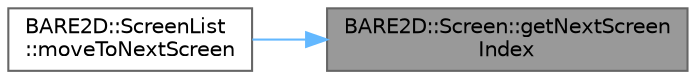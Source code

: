 digraph "BARE2D::Screen::getNextScreenIndex"
{
 // INTERACTIVE_SVG=YES
 // LATEX_PDF_SIZE
  bgcolor="transparent";
  edge [fontname=Helvetica,fontsize=10,labelfontname=Helvetica,labelfontsize=10];
  node [fontname=Helvetica,fontsize=10,shape=box,height=0.2,width=0.4];
  rankdir="RL";
  Node1 [label="BARE2D::Screen::getNextScreen\lIndex",height=0.2,width=0.4,color="gray40", fillcolor="grey60", style="filled", fontcolor="black",tooltip="Returns the index of the next screen. It is recommended to keep a file, say, ScreenIndices...."];
  Node1 -> Node2 [dir="back",color="steelblue1",style="solid"];
  Node2 [label="BARE2D::ScreenList\l::moveToNextScreen",height=0.2,width=0.4,color="grey40", fillcolor="white", style="filled",URL="$class_b_a_r_e2_d_1_1_screen_list.html#ae8047deac7849ebd02b92d8c347715fb",tooltip="Moves to the next screen, updates needed variables. Also, exits old screen and enters new one."];
}

